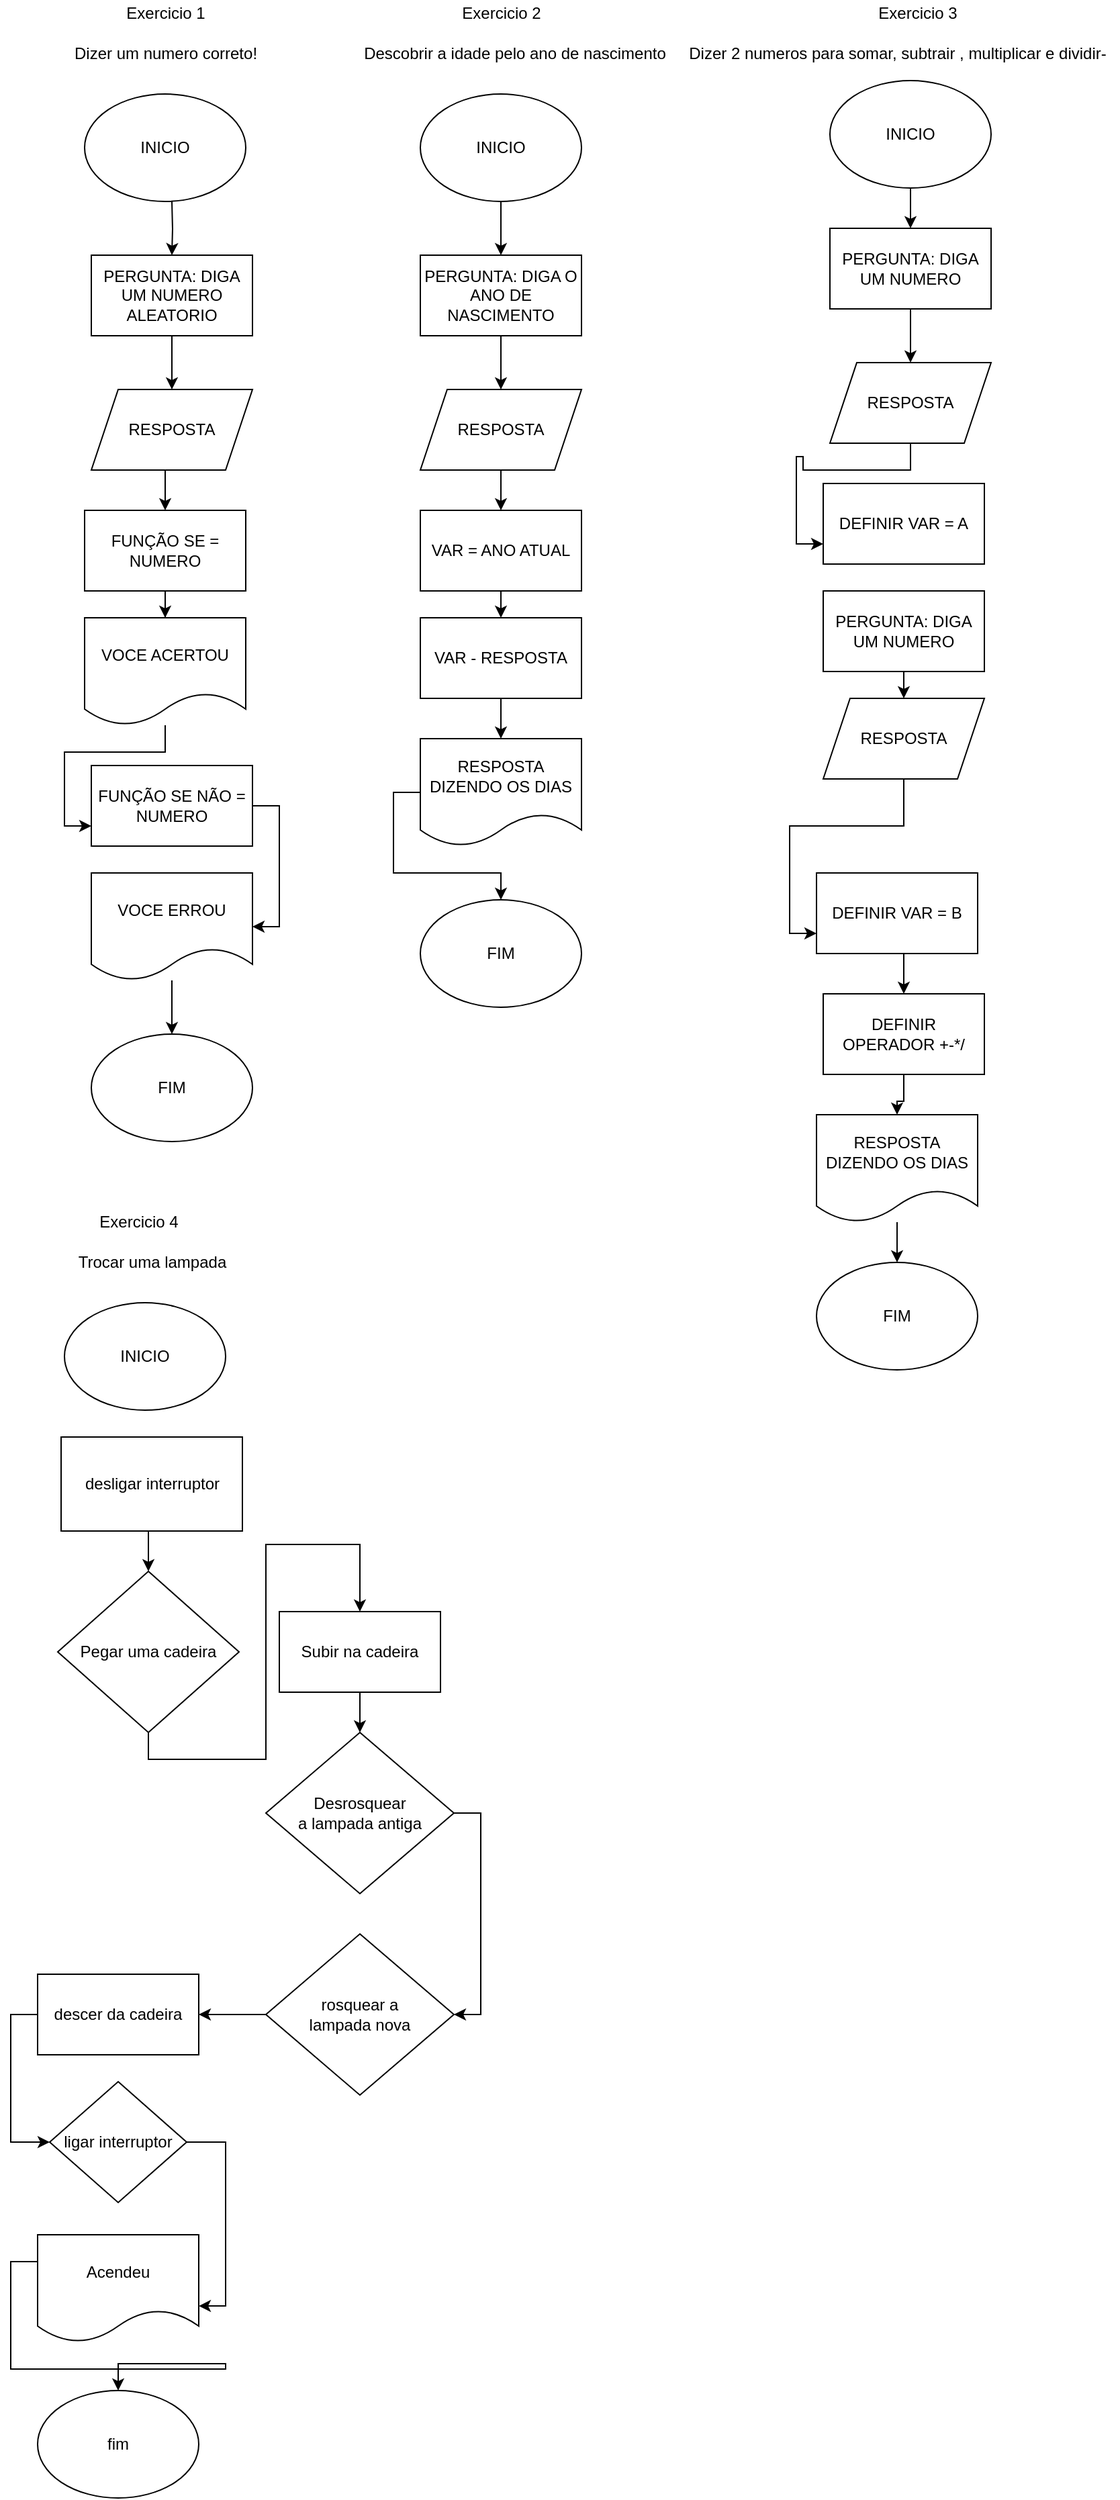 <mxfile version="17.5.0" type="github">
  <diagram id="5Ytkm8MhDZnQsrt7q-9O" name="Page-1">
    <mxGraphModel dx="1695" dy="482" grid="1" gridSize="10" guides="1" tooltips="1" connect="1" arrows="1" fold="1" page="1" pageScale="1" pageWidth="827" pageHeight="1169" math="0" shadow="0">
      <root>
        <mxCell id="0" />
        <mxCell id="1" parent="0" />
        <mxCell id="LwTFHUdNUxdyQGi0Z6sh-4" style="edgeStyle=orthogonalEdgeStyle;rounded=0;orthogonalLoop=1;jettySize=auto;html=1;exitX=0.5;exitY=1;exitDx=0;exitDy=0;" parent="1" edge="1">
          <mxGeometry relative="1" as="geometry">
            <mxPoint x="120" y="200" as="targetPoint" />
            <mxPoint x="120" y="160" as="sourcePoint" />
          </mxGeometry>
        </mxCell>
        <mxCell id="LwTFHUdNUxdyQGi0Z6sh-2" value="Exercicio 1" style="text;html=1;align=center;verticalAlign=middle;resizable=0;points=[];autosize=1;strokeColor=none;fillColor=none;" parent="1" vertex="1">
          <mxGeometry x="80" y="10" width="70" height="20" as="geometry" />
        </mxCell>
        <mxCell id="LwTFHUdNUxdyQGi0Z6sh-5" value="INICIO" style="ellipse;whiteSpace=wrap;html=1;" parent="1" vertex="1">
          <mxGeometry x="55" y="80" width="120" height="80" as="geometry" />
        </mxCell>
        <mxCell id="LwTFHUdNUxdyQGi0Z6sh-6" value="Dizer um numero correto!" style="text;html=1;align=center;verticalAlign=middle;resizable=0;points=[];autosize=1;strokeColor=none;fillColor=none;" parent="1" vertex="1">
          <mxGeometry x="40" y="40" width="150" height="20" as="geometry" />
        </mxCell>
        <mxCell id="LwTFHUdNUxdyQGi0Z6sh-9" style="edgeStyle=orthogonalEdgeStyle;rounded=0;orthogonalLoop=1;jettySize=auto;html=1;exitX=0.5;exitY=1;exitDx=0;exitDy=0;entryX=0.5;entryY=0;entryDx=0;entryDy=0;" parent="1" source="LwTFHUdNUxdyQGi0Z6sh-7" edge="1">
          <mxGeometry relative="1" as="geometry">
            <mxPoint x="120" y="300" as="targetPoint" />
          </mxGeometry>
        </mxCell>
        <mxCell id="LwTFHUdNUxdyQGi0Z6sh-7" value="PERGUNTA: DIGA UM NUMERO ALEATORIO" style="rounded=0;whiteSpace=wrap;html=1;" parent="1" vertex="1">
          <mxGeometry x="60" y="200" width="120" height="60" as="geometry" />
        </mxCell>
        <mxCell id="LwTFHUdNUxdyQGi0Z6sh-17" style="edgeStyle=orthogonalEdgeStyle;rounded=0;orthogonalLoop=1;jettySize=auto;html=1;exitX=0.5;exitY=1;exitDx=0;exitDy=0;entryX=0.5;entryY=0;entryDx=0;entryDy=0;" parent="1" source="LwTFHUdNUxdyQGi0Z6sh-10" target="LwTFHUdNUxdyQGi0Z6sh-12" edge="1">
          <mxGeometry relative="1" as="geometry" />
        </mxCell>
        <mxCell id="LwTFHUdNUxdyQGi0Z6sh-10" value="RESPOSTA" style="shape=parallelogram;perimeter=parallelogramPerimeter;whiteSpace=wrap;html=1;fixedSize=1;" parent="1" vertex="1">
          <mxGeometry x="60" y="300" width="120" height="60" as="geometry" />
        </mxCell>
        <mxCell id="LwTFHUdNUxdyQGi0Z6sh-19" style="edgeStyle=orthogonalEdgeStyle;rounded=0;orthogonalLoop=1;jettySize=auto;html=1;entryX=0;entryY=0.75;entryDx=0;entryDy=0;" parent="1" source="LwTFHUdNUxdyQGi0Z6sh-11" target="LwTFHUdNUxdyQGi0Z6sh-13" edge="1">
          <mxGeometry relative="1" as="geometry" />
        </mxCell>
        <mxCell id="LwTFHUdNUxdyQGi0Z6sh-11" value="VOCE ACERTOU" style="shape=document;whiteSpace=wrap;html=1;boundedLbl=1;" parent="1" vertex="1">
          <mxGeometry x="55" y="470" width="120" height="80" as="geometry" />
        </mxCell>
        <mxCell id="LwTFHUdNUxdyQGi0Z6sh-18" style="edgeStyle=orthogonalEdgeStyle;rounded=0;orthogonalLoop=1;jettySize=auto;html=1;exitX=0.5;exitY=1;exitDx=0;exitDy=0;" parent="1" source="LwTFHUdNUxdyQGi0Z6sh-12" target="LwTFHUdNUxdyQGi0Z6sh-11" edge="1">
          <mxGeometry relative="1" as="geometry" />
        </mxCell>
        <mxCell id="LwTFHUdNUxdyQGi0Z6sh-12" value="FUNÇÃO SE = NUMERO" style="rounded=0;whiteSpace=wrap;html=1;" parent="1" vertex="1">
          <mxGeometry x="55" y="390" width="120" height="60" as="geometry" />
        </mxCell>
        <mxCell id="LwTFHUdNUxdyQGi0Z6sh-20" style="edgeStyle=orthogonalEdgeStyle;rounded=0;orthogonalLoop=1;jettySize=auto;html=1;exitX=1;exitY=0.5;exitDx=0;exitDy=0;entryX=1;entryY=0.5;entryDx=0;entryDy=0;" parent="1" source="LwTFHUdNUxdyQGi0Z6sh-13" target="LwTFHUdNUxdyQGi0Z6sh-14" edge="1">
          <mxGeometry relative="1" as="geometry" />
        </mxCell>
        <mxCell id="LwTFHUdNUxdyQGi0Z6sh-13" value="FUNÇÃO SE NÃO = NUMERO" style="rounded=0;whiteSpace=wrap;html=1;" parent="1" vertex="1">
          <mxGeometry x="60" y="580" width="120" height="60" as="geometry" />
        </mxCell>
        <mxCell id="LwTFHUdNUxdyQGi0Z6sh-21" style="edgeStyle=orthogonalEdgeStyle;rounded=0;orthogonalLoop=1;jettySize=auto;html=1;" parent="1" source="LwTFHUdNUxdyQGi0Z6sh-14" target="LwTFHUdNUxdyQGi0Z6sh-15" edge="1">
          <mxGeometry relative="1" as="geometry" />
        </mxCell>
        <mxCell id="LwTFHUdNUxdyQGi0Z6sh-14" value="VOCE ERROU" style="shape=document;whiteSpace=wrap;html=1;boundedLbl=1;" parent="1" vertex="1">
          <mxGeometry x="60" y="660" width="120" height="80" as="geometry" />
        </mxCell>
        <mxCell id="LwTFHUdNUxdyQGi0Z6sh-15" value="FIM" style="ellipse;whiteSpace=wrap;html=1;" parent="1" vertex="1">
          <mxGeometry x="60" y="780" width="120" height="80" as="geometry" />
        </mxCell>
        <mxCell id="LwTFHUdNUxdyQGi0Z6sh-22" value="Exercicio 2" style="text;html=1;align=center;verticalAlign=middle;resizable=0;points=[];autosize=1;strokeColor=none;fillColor=none;" parent="1" vertex="1">
          <mxGeometry x="330" y="10" width="70" height="20" as="geometry" />
        </mxCell>
        <mxCell id="LwTFHUdNUxdyQGi0Z6sh-23" value="Descobrir a idade pelo ano de nascimento" style="text;html=1;align=center;verticalAlign=middle;resizable=0;points=[];autosize=1;strokeColor=none;fillColor=none;" parent="1" vertex="1">
          <mxGeometry x="255" y="40" width="240" height="20" as="geometry" />
        </mxCell>
        <mxCell id="LwTFHUdNUxdyQGi0Z6sh-30" style="edgeStyle=orthogonalEdgeStyle;rounded=0;orthogonalLoop=1;jettySize=auto;html=1;exitX=0.5;exitY=1;exitDx=0;exitDy=0;entryX=0.5;entryY=0;entryDx=0;entryDy=0;" parent="1" source="LwTFHUdNUxdyQGi0Z6sh-24" target="LwTFHUdNUxdyQGi0Z6sh-25" edge="1">
          <mxGeometry relative="1" as="geometry" />
        </mxCell>
        <mxCell id="LwTFHUdNUxdyQGi0Z6sh-24" value="INICIO" style="ellipse;whiteSpace=wrap;html=1;" parent="1" vertex="1">
          <mxGeometry x="305" y="80" width="120" height="80" as="geometry" />
        </mxCell>
        <mxCell id="LwTFHUdNUxdyQGi0Z6sh-31" style="edgeStyle=orthogonalEdgeStyle;rounded=0;orthogonalLoop=1;jettySize=auto;html=1;exitX=0.5;exitY=1;exitDx=0;exitDy=0;entryX=0.5;entryY=0;entryDx=0;entryDy=0;" parent="1" source="LwTFHUdNUxdyQGi0Z6sh-25" target="LwTFHUdNUxdyQGi0Z6sh-26" edge="1">
          <mxGeometry relative="1" as="geometry" />
        </mxCell>
        <mxCell id="LwTFHUdNUxdyQGi0Z6sh-25" value="PERGUNTA: DIGA O ANO DE NASCIMENTO" style="rounded=0;whiteSpace=wrap;html=1;" parent="1" vertex="1">
          <mxGeometry x="305" y="200" width="120" height="60" as="geometry" />
        </mxCell>
        <mxCell id="LwTFHUdNUxdyQGi0Z6sh-32" style="edgeStyle=orthogonalEdgeStyle;rounded=0;orthogonalLoop=1;jettySize=auto;html=1;exitX=0.5;exitY=1;exitDx=0;exitDy=0;entryX=0.5;entryY=0;entryDx=0;entryDy=0;" parent="1" source="LwTFHUdNUxdyQGi0Z6sh-26" target="LwTFHUdNUxdyQGi0Z6sh-27" edge="1">
          <mxGeometry relative="1" as="geometry" />
        </mxCell>
        <mxCell id="LwTFHUdNUxdyQGi0Z6sh-26" value="RESPOSTA" style="shape=parallelogram;perimeter=parallelogramPerimeter;whiteSpace=wrap;html=1;fixedSize=1;" parent="1" vertex="1">
          <mxGeometry x="305" y="300" width="120" height="60" as="geometry" />
        </mxCell>
        <mxCell id="LwTFHUdNUxdyQGi0Z6sh-33" style="edgeStyle=orthogonalEdgeStyle;rounded=0;orthogonalLoop=1;jettySize=auto;html=1;exitX=0.5;exitY=1;exitDx=0;exitDy=0;entryX=0.5;entryY=0;entryDx=0;entryDy=0;" parent="1" source="LwTFHUdNUxdyQGi0Z6sh-27" target="LwTFHUdNUxdyQGi0Z6sh-28" edge="1">
          <mxGeometry relative="1" as="geometry" />
        </mxCell>
        <mxCell id="LwTFHUdNUxdyQGi0Z6sh-27" value="VAR = ANO ATUAL" style="rounded=0;whiteSpace=wrap;html=1;" parent="1" vertex="1">
          <mxGeometry x="305" y="390" width="120" height="60" as="geometry" />
        </mxCell>
        <mxCell id="LwTFHUdNUxdyQGi0Z6sh-35" style="edgeStyle=orthogonalEdgeStyle;rounded=0;orthogonalLoop=1;jettySize=auto;html=1;exitX=0.5;exitY=1;exitDx=0;exitDy=0;entryX=0.5;entryY=0;entryDx=0;entryDy=0;" parent="1" source="LwTFHUdNUxdyQGi0Z6sh-28" target="LwTFHUdNUxdyQGi0Z6sh-29" edge="1">
          <mxGeometry relative="1" as="geometry" />
        </mxCell>
        <mxCell id="LwTFHUdNUxdyQGi0Z6sh-28" value="VAR - RESPOSTA" style="rounded=0;whiteSpace=wrap;html=1;" parent="1" vertex="1">
          <mxGeometry x="305" y="470" width="120" height="60" as="geometry" />
        </mxCell>
        <mxCell id="LwTFHUdNUxdyQGi0Z6sh-36" style="edgeStyle=orthogonalEdgeStyle;rounded=0;orthogonalLoop=1;jettySize=auto;html=1;exitX=0;exitY=0.5;exitDx=0;exitDy=0;" parent="1" source="LwTFHUdNUxdyQGi0Z6sh-29" target="LwTFHUdNUxdyQGi0Z6sh-34" edge="1">
          <mxGeometry relative="1" as="geometry" />
        </mxCell>
        <mxCell id="LwTFHUdNUxdyQGi0Z6sh-29" value="RESPOSTA DIZENDO OS DIAS" style="shape=document;whiteSpace=wrap;html=1;boundedLbl=1;" parent="1" vertex="1">
          <mxGeometry x="305" y="560" width="120" height="80" as="geometry" />
        </mxCell>
        <mxCell id="LwTFHUdNUxdyQGi0Z6sh-34" value="FIM" style="ellipse;whiteSpace=wrap;html=1;" parent="1" vertex="1">
          <mxGeometry x="305" y="680" width="120" height="80" as="geometry" />
        </mxCell>
        <mxCell id="LwTFHUdNUxdyQGi0Z6sh-37" value="Exercicio 3" style="text;html=1;align=center;verticalAlign=middle;resizable=0;points=[];autosize=1;strokeColor=none;fillColor=none;" parent="1" vertex="1">
          <mxGeometry x="640" y="10" width="70" height="20" as="geometry" />
        </mxCell>
        <mxCell id="LwTFHUdNUxdyQGi0Z6sh-38" value="Dizer 2 numeros para somar, subtrair , multiplicar e dividir-" style="text;html=1;align=center;verticalAlign=middle;resizable=0;points=[];autosize=1;strokeColor=none;fillColor=none;" parent="1" vertex="1">
          <mxGeometry x="495" y="40" width="330" height="20" as="geometry" />
        </mxCell>
        <mxCell id="LwTFHUdNUxdyQGi0Z6sh-49" style="edgeStyle=orthogonalEdgeStyle;rounded=0;orthogonalLoop=1;jettySize=auto;html=1;exitX=0.5;exitY=1;exitDx=0;exitDy=0;entryX=0.5;entryY=0;entryDx=0;entryDy=0;" parent="1" source="LwTFHUdNUxdyQGi0Z6sh-39" target="LwTFHUdNUxdyQGi0Z6sh-40" edge="1">
          <mxGeometry relative="1" as="geometry" />
        </mxCell>
        <mxCell id="LwTFHUdNUxdyQGi0Z6sh-39" value="INICIO" style="ellipse;whiteSpace=wrap;html=1;" parent="1" vertex="1">
          <mxGeometry x="610" y="70" width="120" height="80" as="geometry" />
        </mxCell>
        <mxCell id="LwTFHUdNUxdyQGi0Z6sh-50" style="edgeStyle=orthogonalEdgeStyle;rounded=0;orthogonalLoop=1;jettySize=auto;html=1;exitX=0.5;exitY=1;exitDx=0;exitDy=0;entryX=0.5;entryY=0;entryDx=0;entryDy=0;" parent="1" source="LwTFHUdNUxdyQGi0Z6sh-40" target="LwTFHUdNUxdyQGi0Z6sh-41" edge="1">
          <mxGeometry relative="1" as="geometry" />
        </mxCell>
        <mxCell id="LwTFHUdNUxdyQGi0Z6sh-40" value="PERGUNTA: DIGA UM NUMERO" style="rounded=0;whiteSpace=wrap;html=1;" parent="1" vertex="1">
          <mxGeometry x="610" y="180" width="120" height="60" as="geometry" />
        </mxCell>
        <mxCell id="LwTFHUdNUxdyQGi0Z6sh-51" style="edgeStyle=orthogonalEdgeStyle;rounded=0;orthogonalLoop=1;jettySize=auto;html=1;entryX=0;entryY=0.75;entryDx=0;entryDy=0;" parent="1" source="LwTFHUdNUxdyQGi0Z6sh-41" target="LwTFHUdNUxdyQGi0Z6sh-42" edge="1">
          <mxGeometry relative="1" as="geometry" />
        </mxCell>
        <mxCell id="LwTFHUdNUxdyQGi0Z6sh-41" value="RESPOSTA" style="shape=parallelogram;perimeter=parallelogramPerimeter;whiteSpace=wrap;html=1;fixedSize=1;" parent="1" vertex="1">
          <mxGeometry x="610" y="280" width="120" height="60" as="geometry" />
        </mxCell>
        <mxCell id="LwTFHUdNUxdyQGi0Z6sh-42" value="DEFINIR VAR = A" style="rounded=0;whiteSpace=wrap;html=1;" parent="1" vertex="1">
          <mxGeometry x="605" y="370" width="120" height="60" as="geometry" />
        </mxCell>
        <mxCell id="LwTFHUdNUxdyQGi0Z6sh-52" style="edgeStyle=orthogonalEdgeStyle;rounded=0;orthogonalLoop=1;jettySize=auto;html=1;exitX=0.5;exitY=1;exitDx=0;exitDy=0;entryX=0.5;entryY=0;entryDx=0;entryDy=0;" parent="1" source="LwTFHUdNUxdyQGi0Z6sh-43" target="LwTFHUdNUxdyQGi0Z6sh-44" edge="1">
          <mxGeometry relative="1" as="geometry" />
        </mxCell>
        <mxCell id="LwTFHUdNUxdyQGi0Z6sh-43" value="PERGUNTA: DIGA UM NUMERO" style="rounded=0;whiteSpace=wrap;html=1;" parent="1" vertex="1">
          <mxGeometry x="605" y="450" width="120" height="60" as="geometry" />
        </mxCell>
        <mxCell id="LwTFHUdNUxdyQGi0Z6sh-56" style="edgeStyle=orthogonalEdgeStyle;rounded=0;orthogonalLoop=1;jettySize=auto;html=1;entryX=0;entryY=0.75;entryDx=0;entryDy=0;" parent="1" source="LwTFHUdNUxdyQGi0Z6sh-44" target="LwTFHUdNUxdyQGi0Z6sh-54" edge="1">
          <mxGeometry relative="1" as="geometry" />
        </mxCell>
        <mxCell id="LwTFHUdNUxdyQGi0Z6sh-44" value="RESPOSTA" style="shape=parallelogram;perimeter=parallelogramPerimeter;whiteSpace=wrap;html=1;fixedSize=1;" parent="1" vertex="1">
          <mxGeometry x="605" y="530" width="120" height="60" as="geometry" />
        </mxCell>
        <mxCell id="LwTFHUdNUxdyQGi0Z6sh-59" style="edgeStyle=orthogonalEdgeStyle;rounded=0;orthogonalLoop=1;jettySize=auto;html=1;exitX=0.5;exitY=1;exitDx=0;exitDy=0;" parent="1" source="LwTFHUdNUxdyQGi0Z6sh-46" target="LwTFHUdNUxdyQGi0Z6sh-47" edge="1">
          <mxGeometry relative="1" as="geometry" />
        </mxCell>
        <mxCell id="LwTFHUdNUxdyQGi0Z6sh-46" value="DEFINIR OPERADOR +-*/" style="rounded=0;whiteSpace=wrap;html=1;" parent="1" vertex="1">
          <mxGeometry x="605" y="750" width="120" height="60" as="geometry" />
        </mxCell>
        <mxCell id="LwTFHUdNUxdyQGi0Z6sh-60" style="edgeStyle=orthogonalEdgeStyle;rounded=0;orthogonalLoop=1;jettySize=auto;html=1;" parent="1" source="LwTFHUdNUxdyQGi0Z6sh-47" target="LwTFHUdNUxdyQGi0Z6sh-48" edge="1">
          <mxGeometry relative="1" as="geometry" />
        </mxCell>
        <mxCell id="LwTFHUdNUxdyQGi0Z6sh-47" value="RESPOSTA DIZENDO OS DIAS" style="shape=document;whiteSpace=wrap;html=1;boundedLbl=1;" parent="1" vertex="1">
          <mxGeometry x="600" y="840" width="120" height="80" as="geometry" />
        </mxCell>
        <mxCell id="LwTFHUdNUxdyQGi0Z6sh-48" value="FIM" style="ellipse;whiteSpace=wrap;html=1;" parent="1" vertex="1">
          <mxGeometry x="600" y="950" width="120" height="80" as="geometry" />
        </mxCell>
        <mxCell id="LwTFHUdNUxdyQGi0Z6sh-58" style="edgeStyle=orthogonalEdgeStyle;rounded=0;orthogonalLoop=1;jettySize=auto;html=1;exitX=0.5;exitY=1;exitDx=0;exitDy=0;entryX=0.5;entryY=0;entryDx=0;entryDy=0;" parent="1" source="LwTFHUdNUxdyQGi0Z6sh-54" target="LwTFHUdNUxdyQGi0Z6sh-46" edge="1">
          <mxGeometry relative="1" as="geometry" />
        </mxCell>
        <mxCell id="LwTFHUdNUxdyQGi0Z6sh-54" value="DEFINIR VAR = B" style="rounded=0;whiteSpace=wrap;html=1;" parent="1" vertex="1">
          <mxGeometry x="600" y="660" width="120" height="60" as="geometry" />
        </mxCell>
        <mxCell id="naWMF8hhlFAuPiIRGwBS-1" value="Exercicio 4" style="text;html=1;align=center;verticalAlign=middle;resizable=0;points=[];autosize=1;strokeColor=none;fillColor=none;" vertex="1" parent="1">
          <mxGeometry x="60" y="910" width="70" height="20" as="geometry" />
        </mxCell>
        <mxCell id="naWMF8hhlFAuPiIRGwBS-2" value="Trocar uma lampada" style="text;html=1;align=center;verticalAlign=middle;resizable=0;points=[];autosize=1;strokeColor=none;fillColor=none;" vertex="1" parent="1">
          <mxGeometry x="40" y="940" width="130" height="20" as="geometry" />
        </mxCell>
        <mxCell id="naWMF8hhlFAuPiIRGwBS-3" value="INICIO" style="ellipse;whiteSpace=wrap;html=1;" vertex="1" parent="1">
          <mxGeometry x="40" y="980" width="120" height="80" as="geometry" />
        </mxCell>
        <mxCell id="naWMF8hhlFAuPiIRGwBS-12" style="edgeStyle=orthogonalEdgeStyle;rounded=0;orthogonalLoop=1;jettySize=auto;html=1;exitX=0.5;exitY=1;exitDx=0;exitDy=0;entryX=0.5;entryY=0;entryDx=0;entryDy=0;" edge="1" parent="1" source="naWMF8hhlFAuPiIRGwBS-4" target="naWMF8hhlFAuPiIRGwBS-7">
          <mxGeometry relative="1" as="geometry" />
        </mxCell>
        <mxCell id="naWMF8hhlFAuPiIRGwBS-4" value="desligar interruptor" style="rounded=0;whiteSpace=wrap;html=1;" vertex="1" parent="1">
          <mxGeometry x="37.5" y="1080" width="135" height="70" as="geometry" />
        </mxCell>
        <mxCell id="naWMF8hhlFAuPiIRGwBS-13" style="edgeStyle=orthogonalEdgeStyle;rounded=0;orthogonalLoop=1;jettySize=auto;html=1;exitX=0.5;exitY=1;exitDx=0;exitDy=0;entryX=0.5;entryY=0;entryDx=0;entryDy=0;" edge="1" parent="1" source="naWMF8hhlFAuPiIRGwBS-7" target="naWMF8hhlFAuPiIRGwBS-9">
          <mxGeometry relative="1" as="geometry" />
        </mxCell>
        <mxCell id="naWMF8hhlFAuPiIRGwBS-7" value="Pegar uma cadeira" style="rhombus;whiteSpace=wrap;html=1;" vertex="1" parent="1">
          <mxGeometry x="35" y="1180" width="135" height="120" as="geometry" />
        </mxCell>
        <mxCell id="naWMF8hhlFAuPiIRGwBS-14" style="edgeStyle=orthogonalEdgeStyle;rounded=0;orthogonalLoop=1;jettySize=auto;html=1;exitX=0.5;exitY=1;exitDx=0;exitDy=0;entryX=0.5;entryY=0;entryDx=0;entryDy=0;" edge="1" parent="1" source="naWMF8hhlFAuPiIRGwBS-9" target="naWMF8hhlFAuPiIRGwBS-10">
          <mxGeometry relative="1" as="geometry" />
        </mxCell>
        <mxCell id="naWMF8hhlFAuPiIRGwBS-9" value="Subir na cadeira" style="rounded=0;whiteSpace=wrap;html=1;" vertex="1" parent="1">
          <mxGeometry x="200" y="1210" width="120" height="60" as="geometry" />
        </mxCell>
        <mxCell id="naWMF8hhlFAuPiIRGwBS-15" style="edgeStyle=orthogonalEdgeStyle;rounded=0;orthogonalLoop=1;jettySize=auto;html=1;exitX=1;exitY=0.5;exitDx=0;exitDy=0;entryX=1;entryY=0.5;entryDx=0;entryDy=0;" edge="1" parent="1" source="naWMF8hhlFAuPiIRGwBS-10" target="naWMF8hhlFAuPiIRGwBS-11">
          <mxGeometry relative="1" as="geometry" />
        </mxCell>
        <mxCell id="naWMF8hhlFAuPiIRGwBS-10" value="Desrosquear&lt;br&gt;a lampada antiga" style="rhombus;whiteSpace=wrap;html=1;" vertex="1" parent="1">
          <mxGeometry x="190" y="1300" width="140" height="120" as="geometry" />
        </mxCell>
        <mxCell id="naWMF8hhlFAuPiIRGwBS-20" style="edgeStyle=orthogonalEdgeStyle;rounded=0;orthogonalLoop=1;jettySize=auto;html=1;entryX=1;entryY=0.5;entryDx=0;entryDy=0;" edge="1" parent="1" source="naWMF8hhlFAuPiIRGwBS-11" target="naWMF8hhlFAuPiIRGwBS-16">
          <mxGeometry relative="1" as="geometry" />
        </mxCell>
        <mxCell id="naWMF8hhlFAuPiIRGwBS-11" value="rosquear a&lt;br&gt;lampada nova" style="rhombus;whiteSpace=wrap;html=1;" vertex="1" parent="1">
          <mxGeometry x="190" y="1450" width="140" height="120" as="geometry" />
        </mxCell>
        <mxCell id="naWMF8hhlFAuPiIRGwBS-21" style="edgeStyle=orthogonalEdgeStyle;rounded=0;orthogonalLoop=1;jettySize=auto;html=1;exitX=0;exitY=0.5;exitDx=0;exitDy=0;entryX=0;entryY=0.5;entryDx=0;entryDy=0;" edge="1" parent="1" source="naWMF8hhlFAuPiIRGwBS-16" target="naWMF8hhlFAuPiIRGwBS-17">
          <mxGeometry relative="1" as="geometry" />
        </mxCell>
        <mxCell id="naWMF8hhlFAuPiIRGwBS-16" value="descer da cadeira" style="rounded=0;whiteSpace=wrap;html=1;" vertex="1" parent="1">
          <mxGeometry x="20" y="1480" width="120" height="60" as="geometry" />
        </mxCell>
        <mxCell id="naWMF8hhlFAuPiIRGwBS-22" style="edgeStyle=orthogonalEdgeStyle;rounded=0;orthogonalLoop=1;jettySize=auto;html=1;exitX=1;exitY=0.5;exitDx=0;exitDy=0;entryX=1;entryY=0.663;entryDx=0;entryDy=0;entryPerimeter=0;" edge="1" parent="1" source="naWMF8hhlFAuPiIRGwBS-17" target="naWMF8hhlFAuPiIRGwBS-18">
          <mxGeometry relative="1" as="geometry" />
        </mxCell>
        <mxCell id="naWMF8hhlFAuPiIRGwBS-17" value="ligar interruptor" style="rhombus;whiteSpace=wrap;html=1;" vertex="1" parent="1">
          <mxGeometry x="29" y="1560" width="102" height="90" as="geometry" />
        </mxCell>
        <mxCell id="naWMF8hhlFAuPiIRGwBS-23" style="edgeStyle=orthogonalEdgeStyle;rounded=0;orthogonalLoop=1;jettySize=auto;html=1;exitX=0;exitY=0.25;exitDx=0;exitDy=0;" edge="1" parent="1" source="naWMF8hhlFAuPiIRGwBS-18" target="naWMF8hhlFAuPiIRGwBS-19">
          <mxGeometry relative="1" as="geometry" />
        </mxCell>
        <mxCell id="naWMF8hhlFAuPiIRGwBS-18" value="Acendeu" style="shape=document;whiteSpace=wrap;html=1;boundedLbl=1;" vertex="1" parent="1">
          <mxGeometry x="20" y="1674" width="120" height="80" as="geometry" />
        </mxCell>
        <mxCell id="naWMF8hhlFAuPiIRGwBS-19" value="fim" style="ellipse;whiteSpace=wrap;html=1;" vertex="1" parent="1">
          <mxGeometry x="20" y="1790" width="120" height="80" as="geometry" />
        </mxCell>
      </root>
    </mxGraphModel>
  </diagram>
</mxfile>
